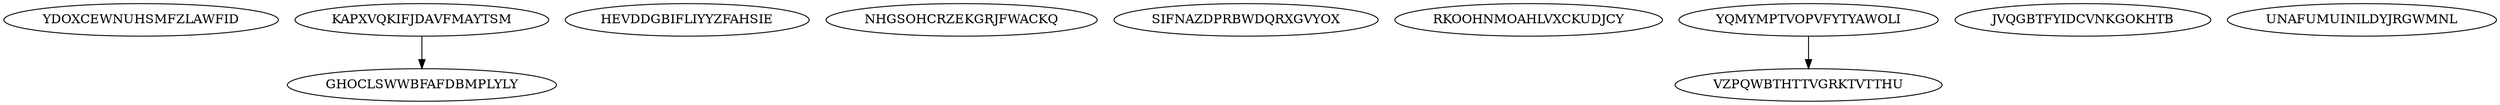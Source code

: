 digraph "N11M2" {
	YDOXCEWNUHSMFZLAWFID			[Weight=18, Start=0, Processor=1];
	KAPXVQKIFJDAVFMAYTSM			[Weight=13, Start=0, Processor=2];
	HEVDDGBIFLIYYZFAHSIE			[Weight=14, Start=18, Processor=1];
	NHGSOHCRZEKGRJFWACKQ			[Weight=14, Start=0, Processor=3];
	SIFNAZDPRBWDQRXGVYOX			[Weight=10, Start=0, Processor=4];
	RKOOHNMOAHLVXCKUDJCY			[Weight=13, Start=10, Processor=4];
	YQMYMPTVOPVFYTYAWOLI			[Weight=12, Start=0, Processor=5];
	GHOCLSWWBFAFDBMPLYLY			[Weight=16, Start=13, Processor=2];
	JVQGBTFYIDCVNKGOKHTB			[Weight=15, Start=14, Processor=3];
	VZPQWBTHTTVGRKTVTTHU			[Weight=18, Start=12, Processor=5];
	UNAFUMUINILDYJRGWMNL			[Weight=11, Start=23, Processor=4];
	YQMYMPTVOPVFYTYAWOLI -> VZPQWBTHTTVGRKTVTTHU		[Weight=20];
	KAPXVQKIFJDAVFMAYTSM -> GHOCLSWWBFAFDBMPLYLY		[Weight=13];
}
